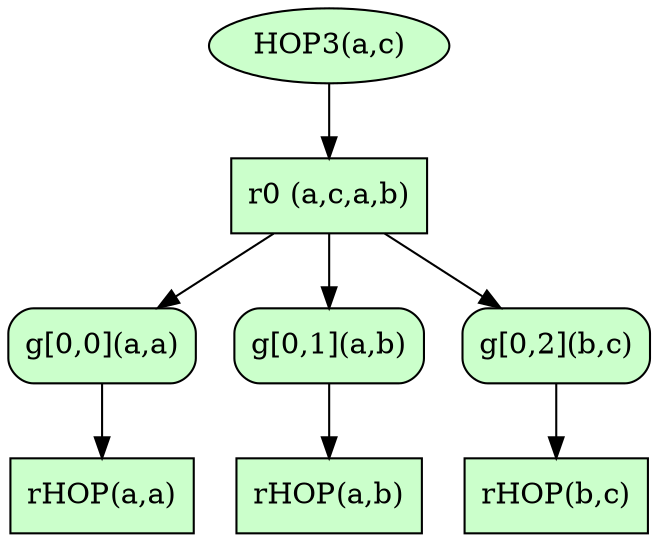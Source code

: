 digraph
{
	rankdir="TB"

	node [shape="box", style=filled, color=black, fillcolor="#CBFFCB"]
RULE_0_WON_a_c_a_b_ [label="r0 (a,c,a,b)", texlbl="$r_0(a,c,a,b)$"]


	node [shape="box", style=filled, color=black, fillcolor="#FF8383"]


	node [shape="box", style="rounded,filled", color=black, fillcolor="#CBFFCB"]
GOAL_0_0_WON_a_a_ [label="g[0,0](a,a)", texlbl="$g_{0}^{0}(a,a)$"]
GOAL_0_1_WON_a_b_ [label="g[0,1](a,b)", texlbl="$g_{0}^{1}(a,b)$"]
GOAL_0_2_WON_b_c_ [label="g[0,2](b,c)", texlbl="$g_{0}^{2}(b,c)$"]


	node [shape="box", style="rounded,filled", color=black, fillcolor="#FF8383"]


	node [shape="ellipse", style=filled, color=black, fillcolor="#CBFFCB"]
REL_HOP3_WON_a_c_ [label="HOP3(a,c)", texlbl="$HOP3(a,c)$"]


	node [shape="ellipse", style=filled, color=black, fillcolor="#FF8383"]


	node [shape="ellipse", style=filled, color=black, fillcolor="#CBFFCB"]


	node [shape="ellipse", style=filled, color=black, fillcolor="#FF8383"]


	node [shape="box", style=filled, color=black, fillcolor="#CBFFCB"]
EDB_rHOP_WON_a_a_ [label="rHOP(a,a)", texlbl="$rHOP(a,a)$"]
EDB_rHOP_WON_a_b_ [label="rHOP(a,b)", texlbl="$rHOP(a,b)$"]
EDB_rHOP_WON_b_c_ [label="rHOP(b,c)", texlbl="$rHOP(b,c)$"]


	node [shape="box", style=filled, color=black, fillcolor="#FF8383"]


	node [shape="point"]


	node [shape="square", width=0.011, height=0.011, fillcolor=black]
	REL_HOP3_WON_a_c_ -> RULE_0_WON_a_c_a_b_
	RULE_0_WON_a_c_a_b_ -> GOAL_0_0_WON_a_a_
	GOAL_0_0_WON_a_a_ -> EDB_rHOP_WON_a_a_
	RULE_0_WON_a_c_a_b_ -> GOAL_0_1_WON_a_b_
	GOAL_0_1_WON_a_b_ -> EDB_rHOP_WON_a_b_
	RULE_0_WON_a_c_a_b_ -> GOAL_0_2_WON_b_c_
	GOAL_0_2_WON_b_c_ -> EDB_rHOP_WON_b_c_

}
